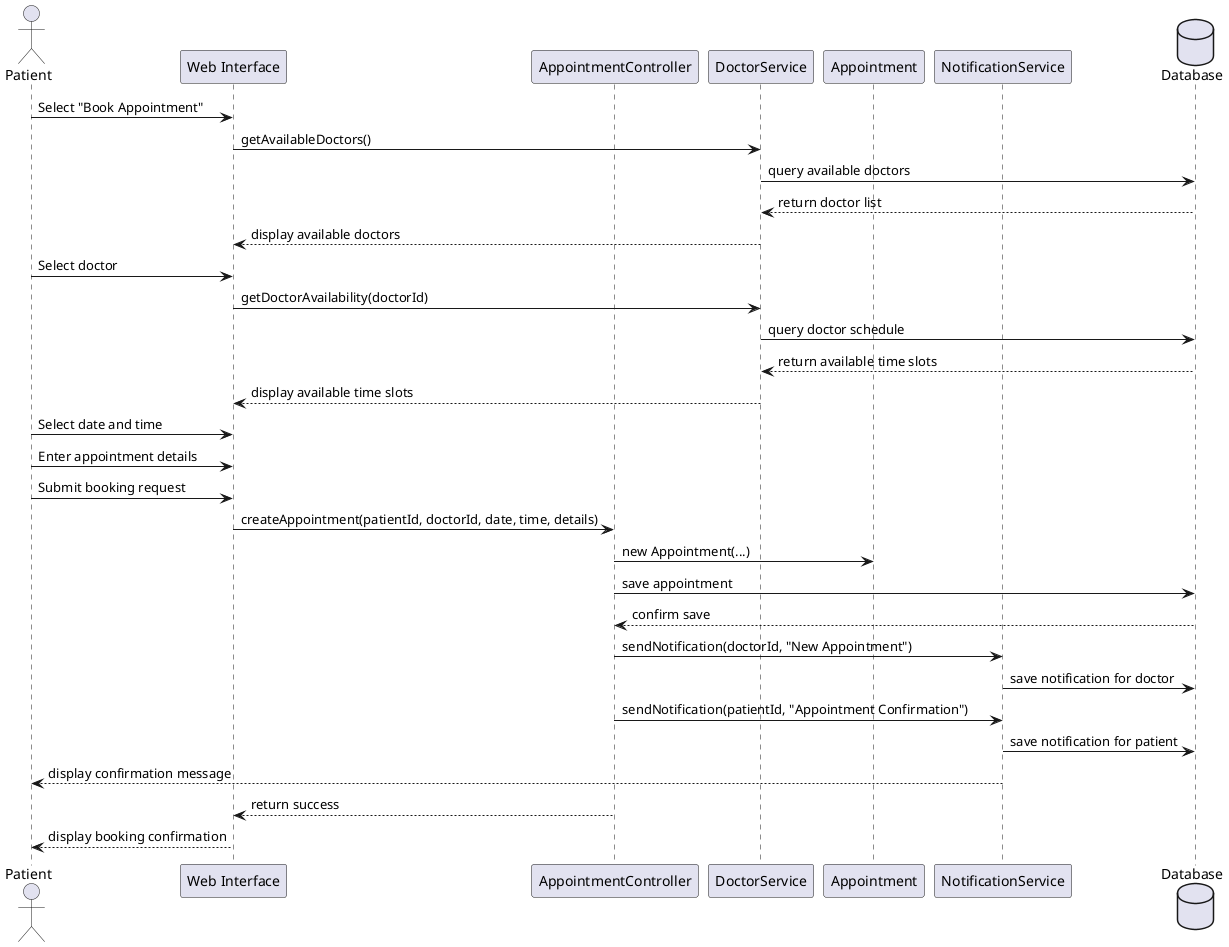 @startuml SamaCare Appointment Booking Sequence

actor Patient
participant "Web Interface" as UI
participant "AppointmentController" as AC
participant "DoctorService" as DS
participant "Appointment" as App
participant "NotificationService" as NS
database "Database" as DB

Patient -> UI: Select "Book Appointment"
UI -> DS: getAvailableDoctors()
DS -> DB: query available doctors
DB --> DS: return doctor list
DS --> UI: display available doctors

Patient -> UI: Select doctor
UI -> DS: getDoctorAvailability(doctorId)
DS -> DB: query doctor schedule
DB --> DS: return available time slots
DS --> UI: display available time slots

Patient -> UI: Select date and time
Patient -> UI: Enter appointment details
Patient -> UI: Submit booking request
UI -> AC: createAppointment(patientId, doctorId, date, time, details)

AC -> App: new Appointment(...)
AC -> DB: save appointment
DB --> AC: confirm save
AC -> NS: sendNotification(doctorId, "New Appointment")
NS -> DB: save notification for doctor
AC -> NS: sendNotification(patientId, "Appointment Confirmation")
NS -> DB: save notification for patient
NS --> Patient: display confirmation message

AC --> UI: return success
UI --> Patient: display booking confirmation

@enduml